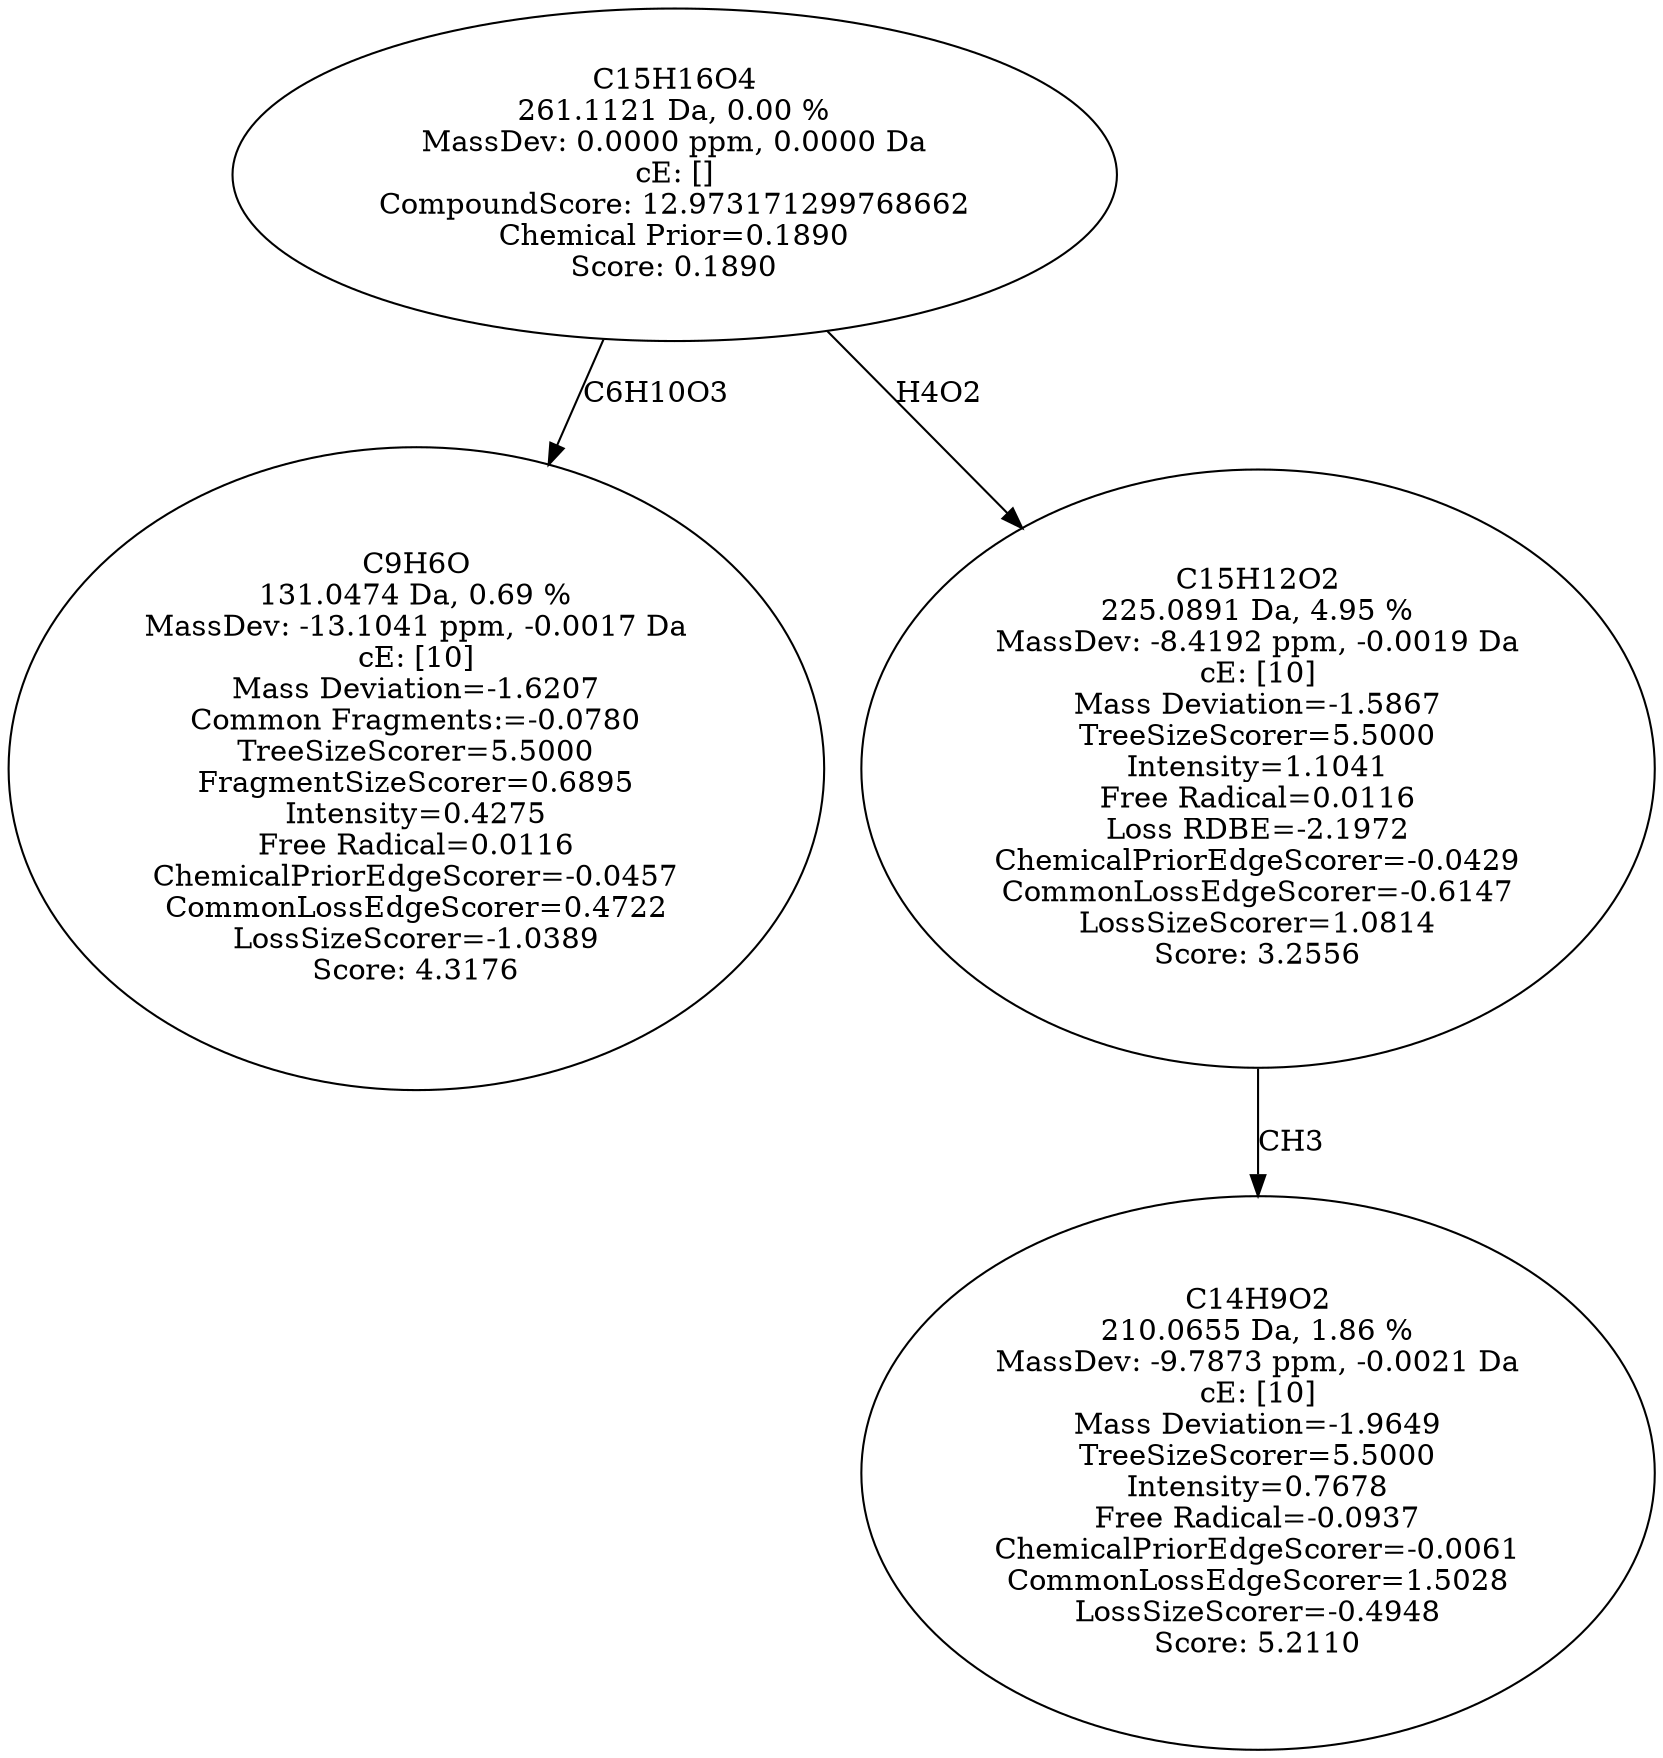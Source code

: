 strict digraph {
v1 [label="C9H6O\n131.0474 Da, 0.69 %\nMassDev: -13.1041 ppm, -0.0017 Da\ncE: [10]\nMass Deviation=-1.6207\nCommon Fragments:=-0.0780\nTreeSizeScorer=5.5000\nFragmentSizeScorer=0.6895\nIntensity=0.4275\nFree Radical=0.0116\nChemicalPriorEdgeScorer=-0.0457\nCommonLossEdgeScorer=0.4722\nLossSizeScorer=-1.0389\nScore: 4.3176"];
v2 [label="C14H9O2\n210.0655 Da, 1.86 %\nMassDev: -9.7873 ppm, -0.0021 Da\ncE: [10]\nMass Deviation=-1.9649\nTreeSizeScorer=5.5000\nIntensity=0.7678\nFree Radical=-0.0937\nChemicalPriorEdgeScorer=-0.0061\nCommonLossEdgeScorer=1.5028\nLossSizeScorer=-0.4948\nScore: 5.2110"];
v3 [label="C15H12O2\n225.0891 Da, 4.95 %\nMassDev: -8.4192 ppm, -0.0019 Da\ncE: [10]\nMass Deviation=-1.5867\nTreeSizeScorer=5.5000\nIntensity=1.1041\nFree Radical=0.0116\nLoss RDBE=-2.1972\nChemicalPriorEdgeScorer=-0.0429\nCommonLossEdgeScorer=-0.6147\nLossSizeScorer=1.0814\nScore: 3.2556"];
v4 [label="C15H16O4\n261.1121 Da, 0.00 %\nMassDev: 0.0000 ppm, 0.0000 Da\ncE: []\nCompoundScore: 12.973171299768662\nChemical Prior=0.1890\nScore: 0.1890"];
v4 -> v1 [label="C6H10O3"];
v3 -> v2 [label="CH3"];
v4 -> v3 [label="H4O2"];
}